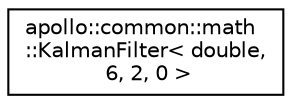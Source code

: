 digraph "Graphical Class Hierarchy"
{
  edge [fontname="Helvetica",fontsize="10",labelfontname="Helvetica",labelfontsize="10"];
  node [fontname="Helvetica",fontsize="10",shape=record];
  rankdir="LR";
  Node1 [label="apollo::common::math\l::KalmanFilter\< double,\l 6, 2, 0 \>",height=0.2,width=0.4,color="black", fillcolor="white", style="filled",URL="$classapollo_1_1common_1_1math_1_1KalmanFilter.html"];
}
